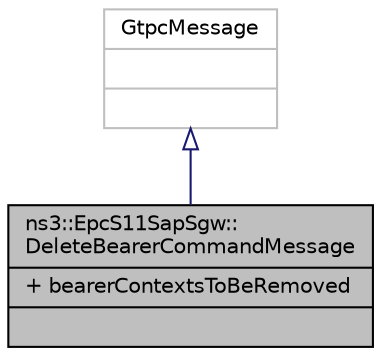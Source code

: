 digraph "ns3::EpcS11SapSgw::DeleteBearerCommandMessage"
{
  edge [fontname="Helvetica",fontsize="10",labelfontname="Helvetica",labelfontsize="10"];
  node [fontname="Helvetica",fontsize="10",shape=record];
  Node1 [label="{ns3::EpcS11SapSgw::\lDeleteBearerCommandMessage\n|+ bearerContextsToBeRemoved\l|}",height=0.2,width=0.4,color="black", fillcolor="grey75", style="filled", fontcolor="black"];
  Node2 -> Node1 [dir="back",color="midnightblue",fontsize="10",style="solid",arrowtail="onormal"];
  Node2 [label="{GtpcMessage\n||}",height=0.2,width=0.4,color="grey75", fillcolor="white", style="filled"];
}
